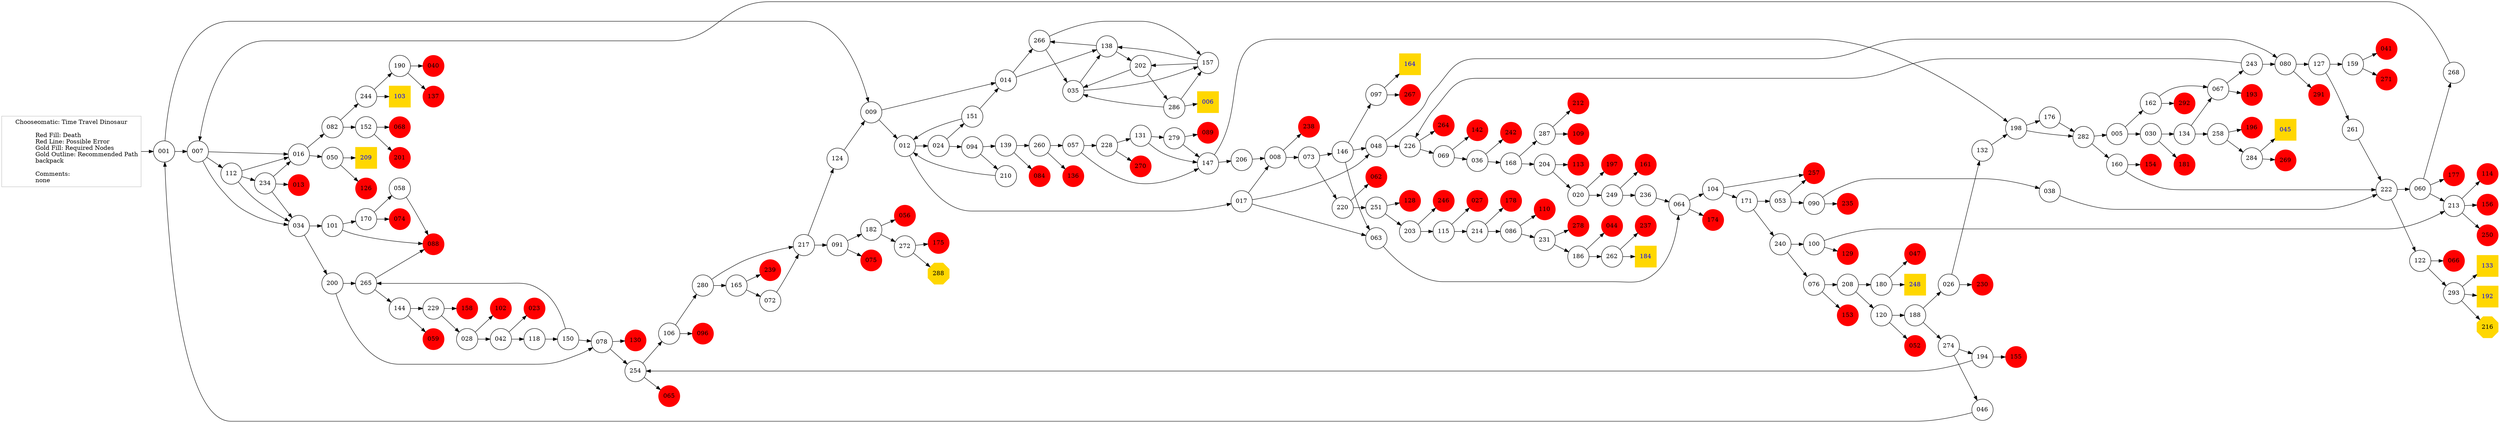 digraph "Chooseomatic: Time Travel Dinosaur" {
	// graph defaults
	rankdir=LR
	mclimit=20
	nodesep=.3 // changes horizontal separation of nodes
	ranksep=.4 // changes vertical separation of nodes
	node [height=.7
		width=.7
		shape=ellipse
		margin=0]
	edge[weight=5]

	// a box for a graph label
	// note that you can override the defaults set above
	title [label = "Chooseomatic: Time Travel Dinosaur\n\n \
		Red Fill: Death\l \
		Red Line: Possible Error\l \
		Gold Fill: Required Nodes\l \
		Gold Outline: Recommended Path\l \
		backpack\l\l \
		Comments:\l \
		none\l"
		color = "gray"
		shape = "box"
		margin = 0.1]
		
	subgraph Required {
		node [style = "filled" color = "gold" fillcolor = "gold" fontcolor = "blue" shape = "rect"]
		006
		045
		103
		133
		164
		184
		192
		209
		216 [fontcolor = "black" shape = "octagon"]
		248
		288 [fontcolor = "black" shape = "octagon"]
	}

	subgraph Death {
		node [style = "filled" color = "red"]
		013
		023
		027
		040
		041
		044
		047
		052
		056
		059
		062
		065
		066
		068
		074
		075
		084
		088
		089
		096
		102
		109
		110
		113
		114
		126
		128
		129
		130
		136
		137
		142
		153
		154
		155
		156
		158
		161
		174
		175
		177
		178
		181
		193
		196
		197
		201
		212
		230
		235
		237
		238
		239
		242
		246
		250
		257
		264
		267
		269
		270
		271
		278
		291
		292
	}

	title -> 001
	001 -> 007
	001 -> 009
	005 -> 162
	005 -> 030
	007 -> 016
	007 -> 034
	007 -> 112
	008 -> 073
	008 -> 238
	009 -> 012
	009 -> 014
	012 -> 017
	012 -> 024
	014 -> 266
	014 -> 138
	016 -> 050
	016 -> 082
	017 -> 048
	017 -> 063
	017 -> 008
	020 -> 197
	020 -> 249
	024 -> 094
	024 -> 151
	026 -> 132
	026 -> 230
	028 -> 042
	028 -> 102
	030 -> 181
	030 -> 134
	034 -> 101
	034 -> 200
	035 -> 138
	035 -> 157
	036 -> 168
	036 -> 242
	038 -> 222
	042 -> 023
	042 -> 118
	046 -> 001
	048 -> 226
	048 -> 080
	050 -> 126
	050 -> 209
	053 -> 257
	053 -> 090
	057 -> 147
	057 -> 228
	058 -> 088
	060 -> 177
	060 -> 268
	060 -> 213
	063 -> 064
	064 -> 174
	064 -> 104
	067 -> 193
	067 -> 243
	069 -> 036
	069 -> 142
	072 -> 217
	073 -> 146
	073 -> 220
	076 -> 208
	076 -> 153
	078 -> 254
	078 -> 130
	080 -> 127
	080 -> 291
	082 -> 244
	082 -> 152
	086 -> 231
	086 -> 110
	090 -> 235
	090 -> 038
	091 -> 182
	091 -> 075
	094 -> 210
	094 -> 139
	097 -> 267
	097 -> 164
	100 -> 213
	100 -> 129
	101 -> 170
	101 -> 088
	104 -> 257
	104 -> 171
	106 -> 096
	106 -> 280
	112 -> 016
	112 -> 034
	112 -> 234
	115 -> 027
	115 -> 214
	118 -> 150
	120 -> 188
	120 -> 052
	122 -> 293
	122 -> 066
	124 -> 009
	127 -> 261
	127 -> 159
	131 -> 147
	131 -> 279
	132 -> 198
	134 -> 258
	134 -> 067
	138 -> 202
	138 -> 266
	139 -> 084
	139 -> 260
	144 -> 229
	144 -> 059
	146 -> 048
	146 -> 063
	146 -> 097
	147 -> 198
	147 -> 206
	150 -> 265
	150 -> 078
	151 -> 012
	151 -> 014
	152 -> 201
	152 -> 068
	157 -> 138
	157 -> 202
	159 -> 271
	159 -> 041
	160 -> 222
	160 -> 154
	162 -> 067
	162 -> 292
	165 -> 239
	165 -> 072
	168 -> 287
	168 -> 204
	170 -> 058
	170 -> 074
	171 -> 240
	171 -> 053
	176 -> 282
	180 -> 047
	180 -> 248
	182 -> 056
	182 -> 272
	186 -> 044
	186 -> 262
	188 -> 274
	188 -> 026
	190 -> 137
	190 -> 040
	194 -> 254
	194 -> 155
	198 -> 176
	198 -> 282
	200 -> 265
	200 -> 078
	202 -> 035
	202 -> 286
	203 -> 115
	203 -> 246
	204 -> 020
	204 -> 113
	206 -> 008
	208 -> 180
	208 -> 120
	210 -> 012
	213 -> 114
	213 -> 156
	213 -> 250
	214 -> 086
	214 -> 178
	217 -> 124
	217 -> 091
	220 -> 251
	220 -> 062
	222 -> 122
	222 -> 060
	226 -> 069
	226 -> 264
	228 -> 131
	228 -> 270
	229 -> 028
	229 -> 158
	231 -> 186
	231 -> 278
	234 -> 016
	234 -> 034
	234 -> 013
	236 -> 064
	240 -> 100
	240 -> 076
	243 -> 226
	243 -> 080
	244 -> 103
	244 -> 190
	249 -> 236
	249 -> 161
	251 -> 203
	251 -> 128
	254 -> 106
	254 -> 065
	258 -> 284
	258 -> 196
	260 -> 136
	260 -> 057
	261 -> 222
	262 -> 184
	262 -> 237
	265 -> 144
	265 -> 088
	266 -> 157
	266 -> 035
	268 -> 007
	272 -> 175
	272 -> 288
	274 -> 046
	274 -> 194
	279 -> 147
	279 -> 089
	280 -> 165
	280 -> 217
	282 -> 005
	282 -> 160
	284 -> 269
	284 -> 045
	286 -> 157
	286 -> 035
	286 -> 006
	287 -> 212
	287 -> 109
	293 -> 192
	293 -> 133
	293 -> 216
}

